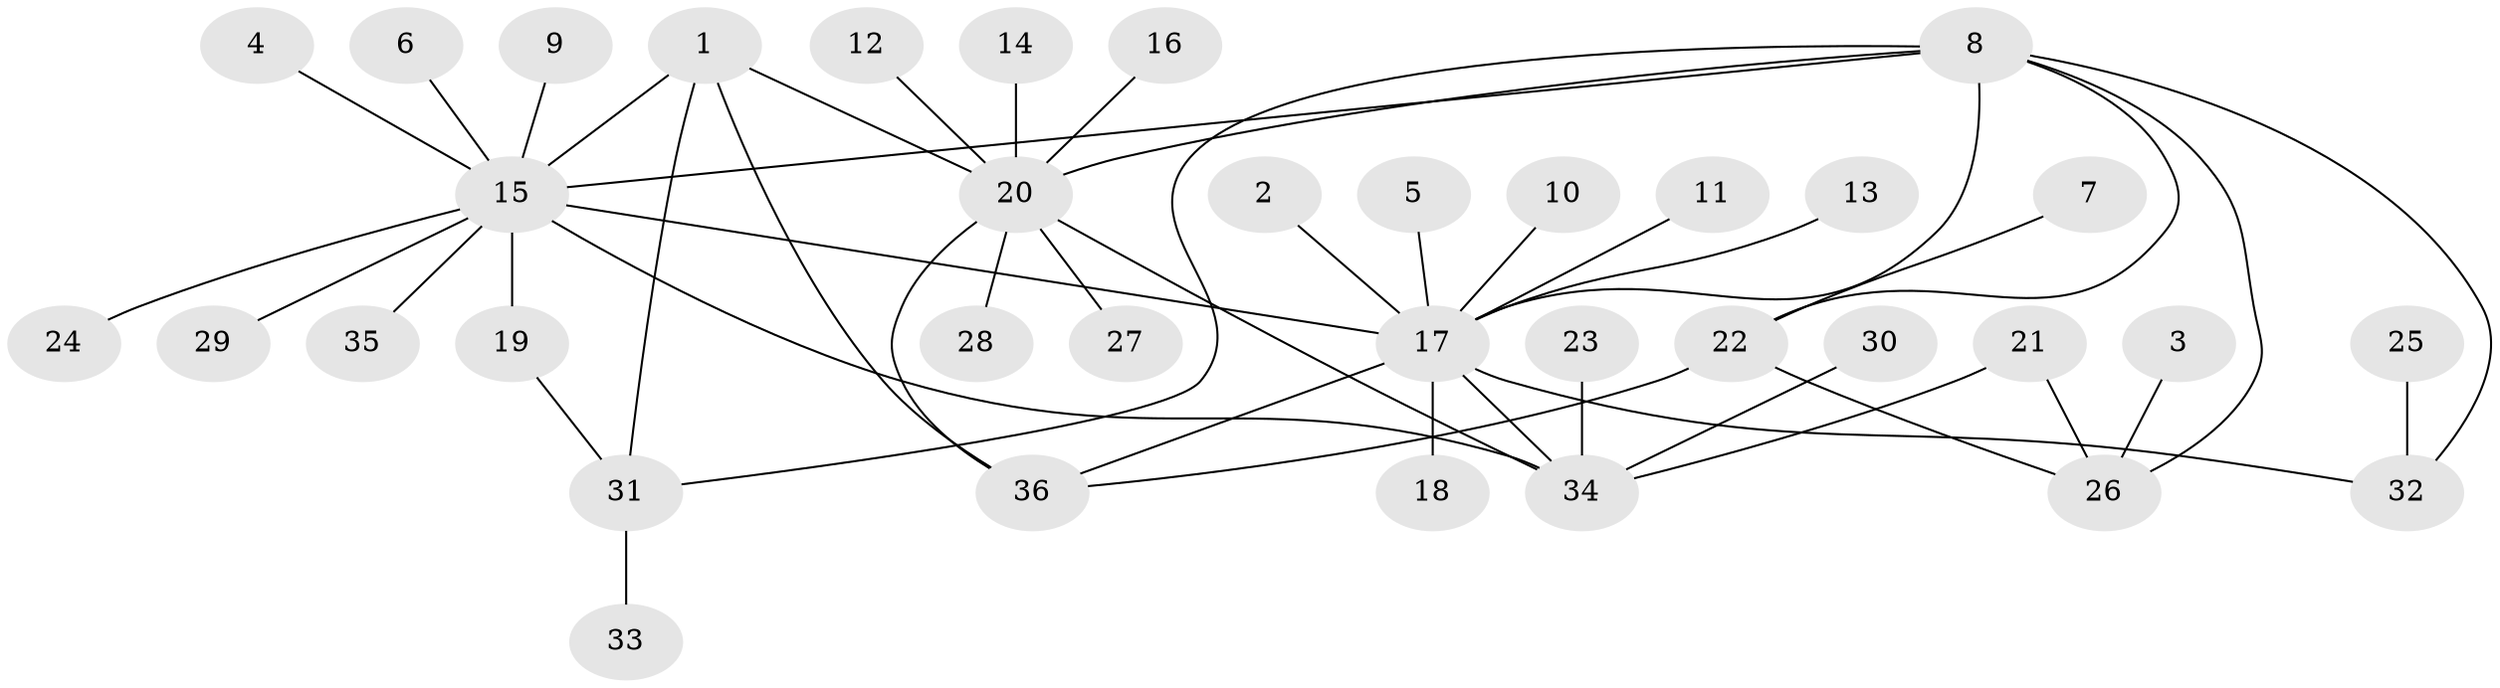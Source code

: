 // original degree distribution, {7: 0.014084507042253521, 3: 0.04225352112676056, 8: 0.014084507042253521, 5: 0.08450704225352113, 12: 0.014084507042253521, 11: 0.014084507042253521, 4: 0.014084507042253521, 6: 0.056338028169014086, 1: 0.6056338028169014, 2: 0.14084507042253522}
// Generated by graph-tools (version 1.1) at 2025/50/03/09/25 03:50:28]
// undirected, 36 vertices, 47 edges
graph export_dot {
graph [start="1"]
  node [color=gray90,style=filled];
  1;
  2;
  3;
  4;
  5;
  6;
  7;
  8;
  9;
  10;
  11;
  12;
  13;
  14;
  15;
  16;
  17;
  18;
  19;
  20;
  21;
  22;
  23;
  24;
  25;
  26;
  27;
  28;
  29;
  30;
  31;
  32;
  33;
  34;
  35;
  36;
  1 -- 15 [weight=1.0];
  1 -- 20 [weight=1.0];
  1 -- 31 [weight=1.0];
  1 -- 36 [weight=1.0];
  2 -- 17 [weight=1.0];
  3 -- 26 [weight=1.0];
  4 -- 15 [weight=1.0];
  5 -- 17 [weight=1.0];
  6 -- 15 [weight=1.0];
  7 -- 22 [weight=1.0];
  8 -- 15 [weight=1.0];
  8 -- 17 [weight=1.0];
  8 -- 20 [weight=1.0];
  8 -- 22 [weight=1.0];
  8 -- 26 [weight=1.0];
  8 -- 31 [weight=1.0];
  8 -- 32 [weight=1.0];
  9 -- 15 [weight=1.0];
  10 -- 17 [weight=1.0];
  11 -- 17 [weight=1.0];
  12 -- 20 [weight=1.0];
  13 -- 17 [weight=1.0];
  14 -- 20 [weight=1.0];
  15 -- 17 [weight=1.0];
  15 -- 19 [weight=1.0];
  15 -- 24 [weight=1.0];
  15 -- 29 [weight=1.0];
  15 -- 34 [weight=1.0];
  15 -- 35 [weight=1.0];
  16 -- 20 [weight=1.0];
  17 -- 18 [weight=1.0];
  17 -- 32 [weight=1.0];
  17 -- 34 [weight=1.0];
  17 -- 36 [weight=1.0];
  19 -- 31 [weight=1.0];
  20 -- 27 [weight=1.0];
  20 -- 28 [weight=1.0];
  20 -- 34 [weight=1.0];
  20 -- 36 [weight=1.0];
  21 -- 26 [weight=1.0];
  21 -- 34 [weight=2.0];
  22 -- 26 [weight=1.0];
  22 -- 36 [weight=1.0];
  23 -- 34 [weight=1.0];
  25 -- 32 [weight=1.0];
  30 -- 34 [weight=1.0];
  31 -- 33 [weight=1.0];
}
